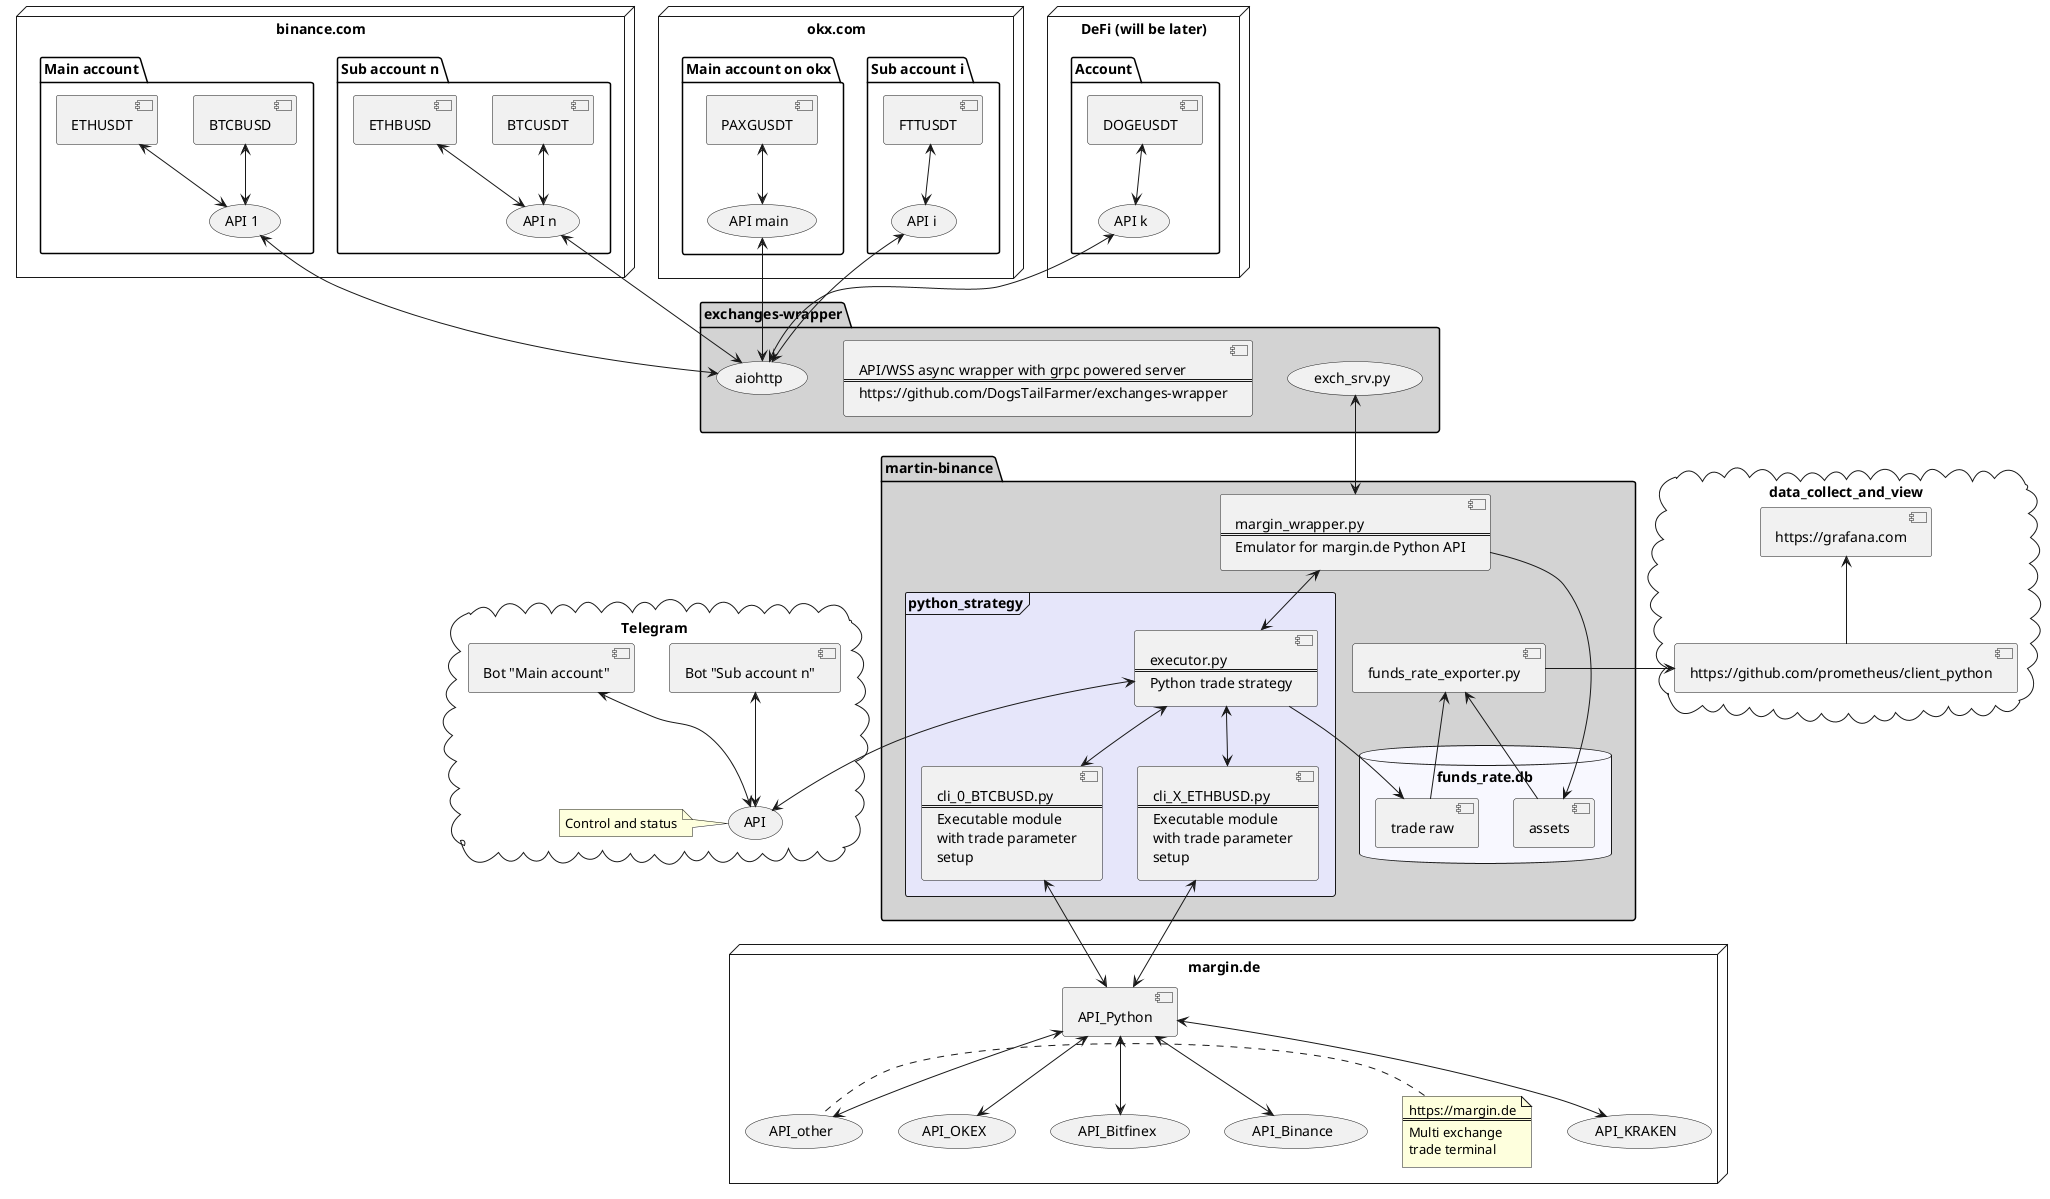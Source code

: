 @startuml
'https://plantuml.com/component-diagram

node "binance.com" {
    package "Sub account n" {
        [BTCUSDT] <--> (API n)
        [ETHBUSD] <--> (API n)
  }
    package "Main account" {
        [BTCBUSD] <--> (API 1)
        [ETHUSDT] <--> (API 1)
  }
}

node "okx.com" {
    package "Sub account i" {
        [FTTUSDT] <--> (API i)
  }
     package "Main account on okx" {
        [PAXGUSDT] <--> (API main)
  }
}

node "DeFi (will be later)" {
     package "Account" {
        [DOGEUSDT] <--> (API k)
  }
}

package "exchanges-wrapper" #D3D3D3 {
    component ew [API/WSS async wrapper with grpc powered server
    ===
    https://github.com/DogsTailFarmer/exchanges-wrapper]
    (aiohttp)
    (exch_srv.py) as srv
}

package "martin-binance" #D3D3D3 {
    [funds_rate_exporter.py] as exp
    database funds_rate.db #F8F8FF {
    [assets] -up-> exp
    [trade raw] -up-> exp
    }
    component mw [
        margin_wrapper.py
        ===
        Emulator for margin.de Python API
    ]
    frame python_strategy #E6E6FA {
        component ex [
            executor.py
            ===
            Python trade strategy
        ]
        component c1 [
            cli_0_BTCBUSD.py
            ===
            Executable module
            with trade parameter
            setup
        ]
        component cn [
            cli_X_ETHBUSD.py
            ===
            Executable module
            with trade parameter
            setup
        ]
   }
[mw] <-up-> [srv]
[ex] <-up-> [mw]
[c1] <-up-> [ex]
[cn] <-up-> [ex]
}

cloud Telegram {
    [Bot "Sub account n"] <-down-> (API)
    [Bot "Main account"] <-down-> (API)
    note left of API : Control and status
}

cloud data_collect_and_view {
[https://grafana.com] as gr
[https://github.com/prometheus/client_python] as prom
}

node "margin.de" {
    (API_OKEX) <-up-> [API_Python]
    (API_KRAKEN) <-up-> [API_Python]
    (API_Bitfinex) <-up-> [API_Python]
    (API_Binance) <-up-> [API_Python]
    (API_other) <-up-> [API_Python]
    note left
        https://margin.de
        ===
        Multi exchange
        trade terminal
    end note
}


[aiohttp] <-up-> (API 1)
[aiohttp] <-up-> (API n)
[aiohttp] <-up-> (API main)
[aiohttp] <-up-> (API i)
[aiohttp] <-up-> (API k)
[c1] <-down-> [API_Python]
[cn] <-down-> [API_Python]
[ex] --> [trade raw]
[mw] --> [assets]
[exp] -left-> prom
prom -up-> gr
[ex] <--> API

@enduml